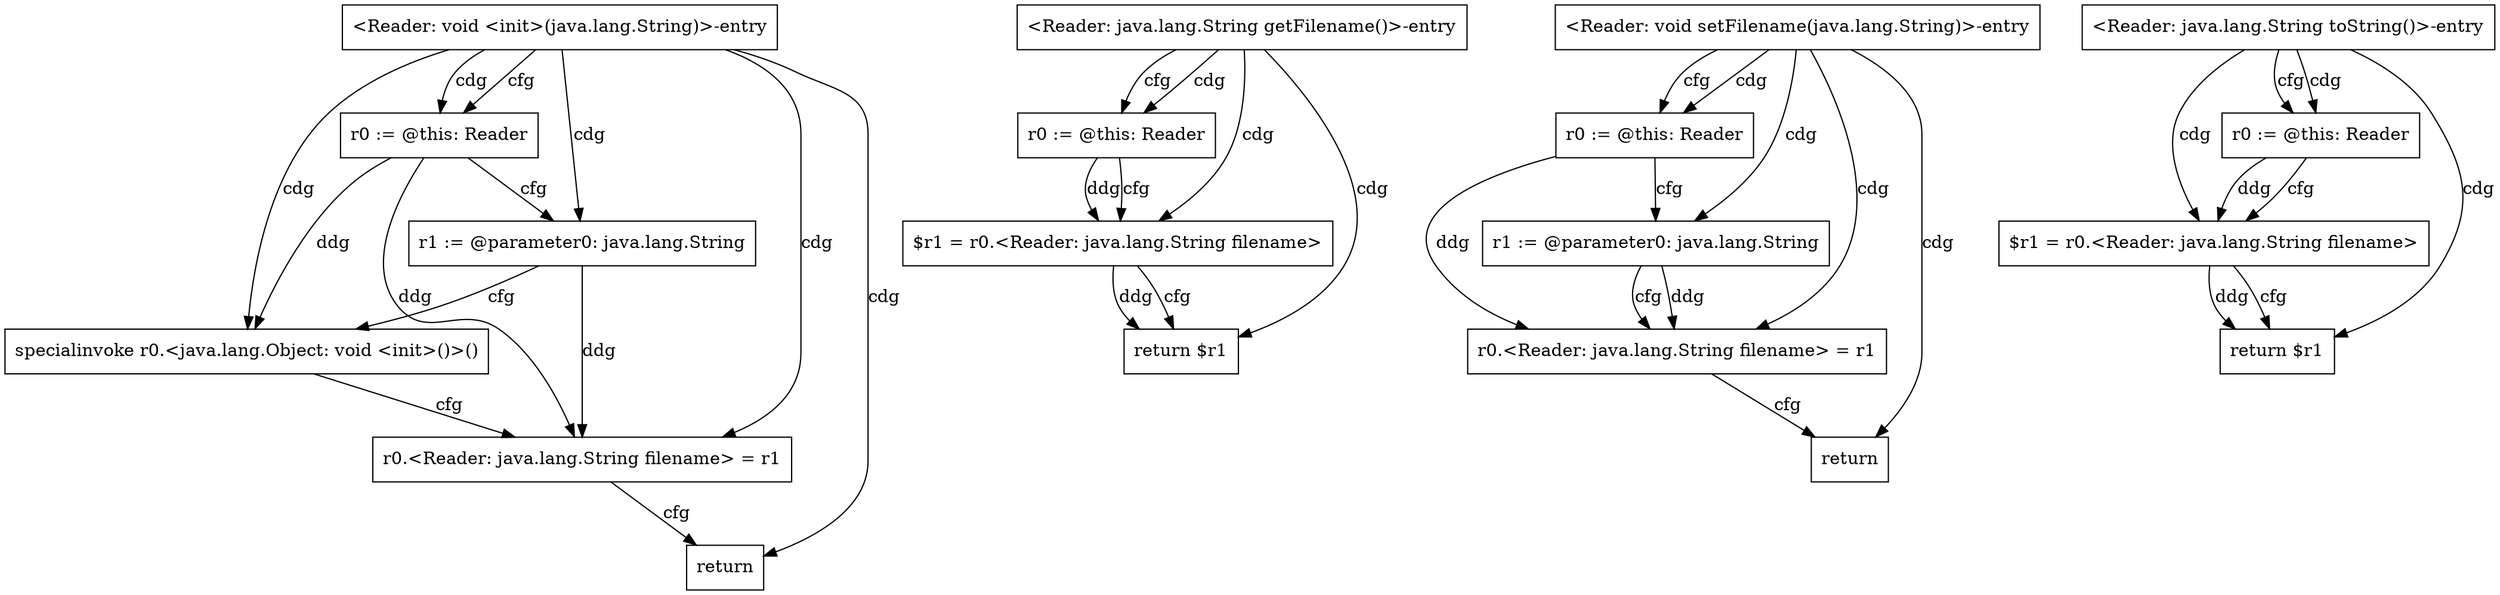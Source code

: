 digraph G1 {
n0 [shape=rect, label="<Reader: void <init>(java.lang.String)>-entry"];
n1 [shape=rect, label="r0 := @this: Reader"];
n2 [shape=rect, label="r1 := @parameter0: java.lang.String"];
n3 [shape=rect, label="specialinvoke r0.<java.lang.Object: void <init>()>()"];
n4 [shape=rect, label="r0.<Reader: java.lang.String filename> = r1"];
n5 [shape=rect, label="return"];
n6 [shape=rect, label="<Reader: java.lang.String getFilename()>-entry"];
n7 [shape=rect, label="r0 := @this: Reader"];
n8 [shape=rect, label="$r1 = r0.<Reader: java.lang.String filename>"];
n9 [shape=rect, label="return $r1"];
n10 [shape=rect, label="<Reader: void setFilename(java.lang.String)>-entry"];
n11 [shape=rect, label="r0 := @this: Reader"];
n12 [shape=rect, label="r1 := @parameter0: java.lang.String"];
n13 [shape=rect, label="r0.<Reader: java.lang.String filename> = r1"];
n14 [shape=rect, label="return"];
n15 [shape=rect, label="<Reader: java.lang.String toString()>-entry"];
n17 [shape=rect, label="$r1 = r0.<Reader: java.lang.String filename>"];
n16 [shape=rect, label="r0 := @this: Reader"];
n18 [shape=rect, label="return $r1"];
n17->n18 [label="ddg"];
n16->n17 [label="ddg"];
n1->n3 [label="ddg"];
n1->n4 [label="ddg"];
n2->n4 [label="ddg"];
n7->n8 [label="ddg"];
n8->n9 [label="ddg"];
n11->n13 [label="ddg"];
n12->n13 [label="ddg"];
n0->n1 [label="cfg"];
n1->n2 [label="cfg"];
n2->n3 [label="cfg"];
n3->n4 [label="cfg"];
n4->n5 [label="cfg"];
n6->n7 [label="cfg"];
n7->n8 [label="cfg"];
n8->n9 [label="cfg"];
n10->n11 [label="cfg"];
n11->n12 [label="cfg"];
n12->n13 [label="cfg"];
n13->n14 [label="cfg"];
n15->n16 [label="cfg"];
n17->n18 [label="cfg"];
n16->n17 [label="cfg"];
n0->n1 [label="cdg"];
n0->n2 [label="cdg"];
n0->n3 [label="cdg"];
n0->n4 [label="cdg"];
n0->n5 [label="cdg"];
n6->n7 [label="cdg"];
n6->n8 [label="cdg"];
n6->n9 [label="cdg"];
n10->n11 [label="cdg"];
n10->n12 [label="cdg"];
n10->n13 [label="cdg"];
n10->n14 [label="cdg"];
n15->n17 [label="cdg"];
n15->n16 [label="cdg"];
n15->n18 [label="cdg"];

}